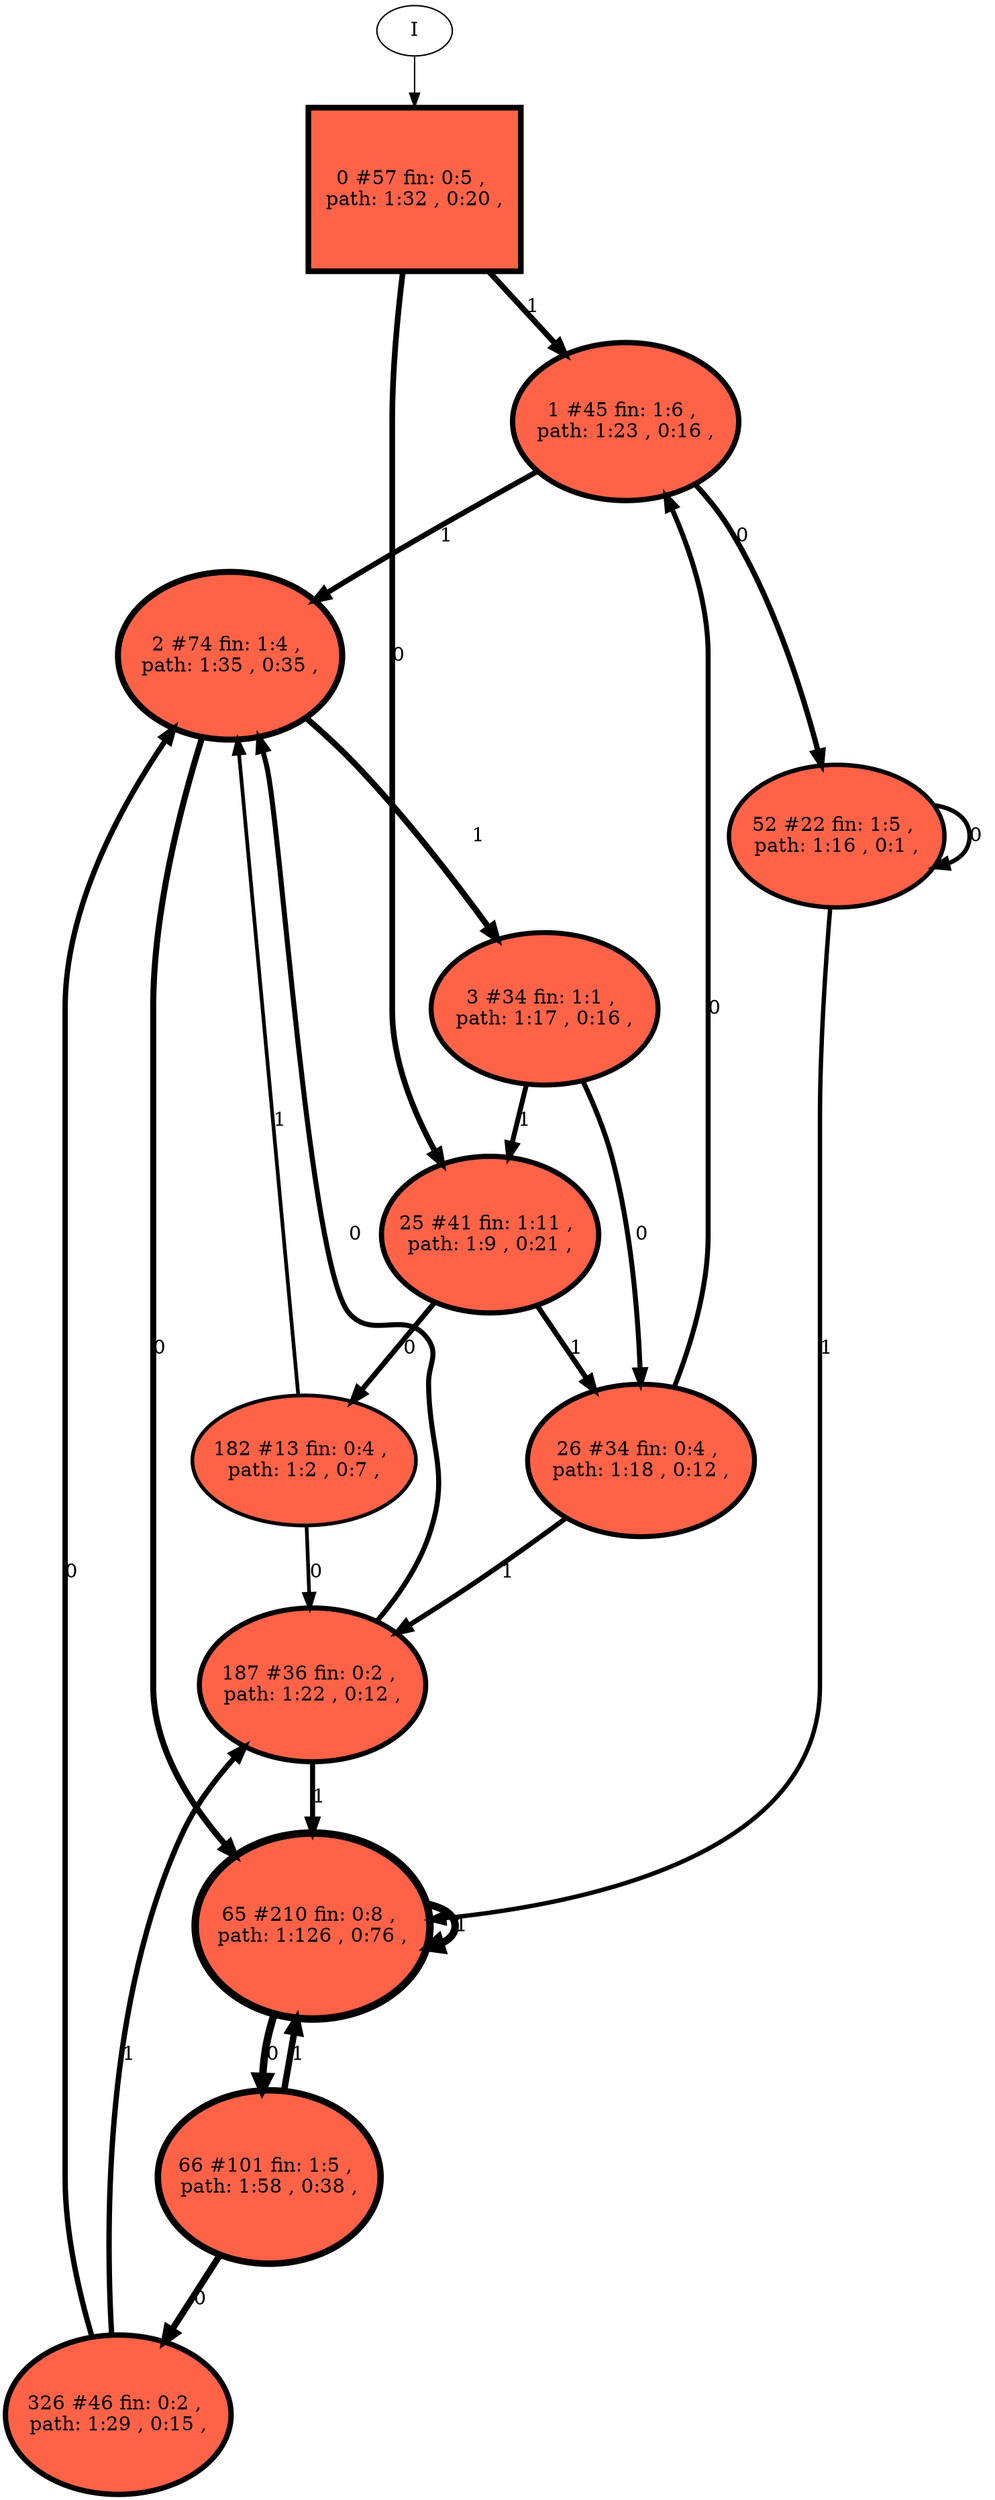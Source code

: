 // produced with flexfringe // 
digraph DFA {
	0 [label="root" shape=box];
		I -> 0;
	0 [ label="0 #57 fin: 0:5 , 
 path: 1:32 , 0:20 , " , style=filled, fillcolor="tomato", width=1.62145, height=1.62145, penwidth=4.06044];
		0 -> 1 [label="1 " , penwidth=4.06044 ];
		0 -> 25 [label="0 " , penwidth=4.06044 ];
	1 [ label="1 #45 fin: 1:6 , 
 path: 1:23 , 0:16 , " , style=filled, fillcolor="tomato", width=1.57457, height=1.57457, penwidth=3.82864];
		1 -> 2 [label="1 " , penwidth=3.82864 ];
		1 -> 52 [label="0 " , penwidth=3.82864 ];
	25 [ label="25 #41 fin: 1:11 , 
 path: 1:9 , 0:21 , " , style=filled, fillcolor="tomato", width=1.55555, height=1.55555, penwidth=3.73767];
		25 -> 26 [label="1 " , penwidth=3.73767 ];
		25 -> 182 [label="0 " , penwidth=3.73767 ];
	2 [ label="2 #74 fin: 1:4 , 
 path: 1:35 , 0:35 , " , style=filled, fillcolor="tomato", width=1.671, height=1.671, penwidth=4.31749];
		2 -> 3 [label="1 " , penwidth=4.31749 ];
		2 -> 65 [label="0 " , penwidth=4.31749 ];
	52 [ label="52 #22 fin: 1:5 , 
 path: 1:16 , 0:1 , " , style=filled, fillcolor="tomato", width=1.41961, height=1.41961, penwidth=3.13549];
		52 -> 65 [label="1 " , penwidth=3.13549 ];
		52 -> 52 [label="0 " , penwidth=3.13549 ];
	26 [ label="26 #34 fin: 0:4 , 
 path: 1:18 , 0:12 , " , style=filled, fillcolor="tomato", width=1.5163, height=1.5163, penwidth=3.55535];
		26 -> 187 [label="1 " , penwidth=3.55535 ];
		26 -> 1 [label="0 " , penwidth=3.55535 ];
	182 [ label="182 #13 fin: 0:4 , 
 path: 1:2 , 0:7 , " , style=filled, fillcolor="tomato", width=1.29172, height=1.29172, penwidth=2.63906];
		182 -> 2 [label="1 " , penwidth=2.63906 ];
		182 -> 187 [label="0 " , penwidth=2.63906 ];
	3 [ label="3 #34 fin: 1:1 , 
 path: 1:17 , 0:16 , " , style=filled, fillcolor="tomato", width=1.5163, height=1.5163, penwidth=3.55535];
		3 -> 25 [label="1 " , penwidth=3.55535 ];
		3 -> 26 [label="0 " , penwidth=3.55535 ];
	65 [ label="65 #210 fin: 0:8 , 
 path: 1:126 , 0:76 , " , style=filled, fillcolor="tomato", width=1.84875, height=1.84875, penwidth=5.35186];
		65 -> 65 [label="1 " , penwidth=5.35186 ];
		65 -> 66 [label="0 " , penwidth=5.35186 ];
	187 [ label="187 #36 fin: 0:2 , 
 path: 1:22 , 0:12 , " , style=filled, fillcolor="tomato", width=1.52843, height=1.52843, penwidth=3.61092];
		187 -> 65 [label="1 " , penwidth=3.61092 ];
		187 -> 2 [label="0 " , penwidth=3.61092 ];
	66 [ label="66 #101 fin: 1:5 , 
 path: 1:58 , 0:38 , " , style=filled, fillcolor="tomato", width=1.72722, height=1.72722, penwidth=4.62497];
		66 -> 65 [label="1 " , penwidth=4.62497 ];
		66 -> 326 [label="0 " , penwidth=4.62497 ];
	326 [ label="326 #46 fin: 0:2 , 
 path: 1:29 , 0:15 , " , style=filled, fillcolor="tomato", width=1.57901, height=1.57901, penwidth=3.85015];
		326 -> 187 [label="1 " , penwidth=3.85015 ];
		326 -> 2 [label="0 " , penwidth=3.85015 ];
}
